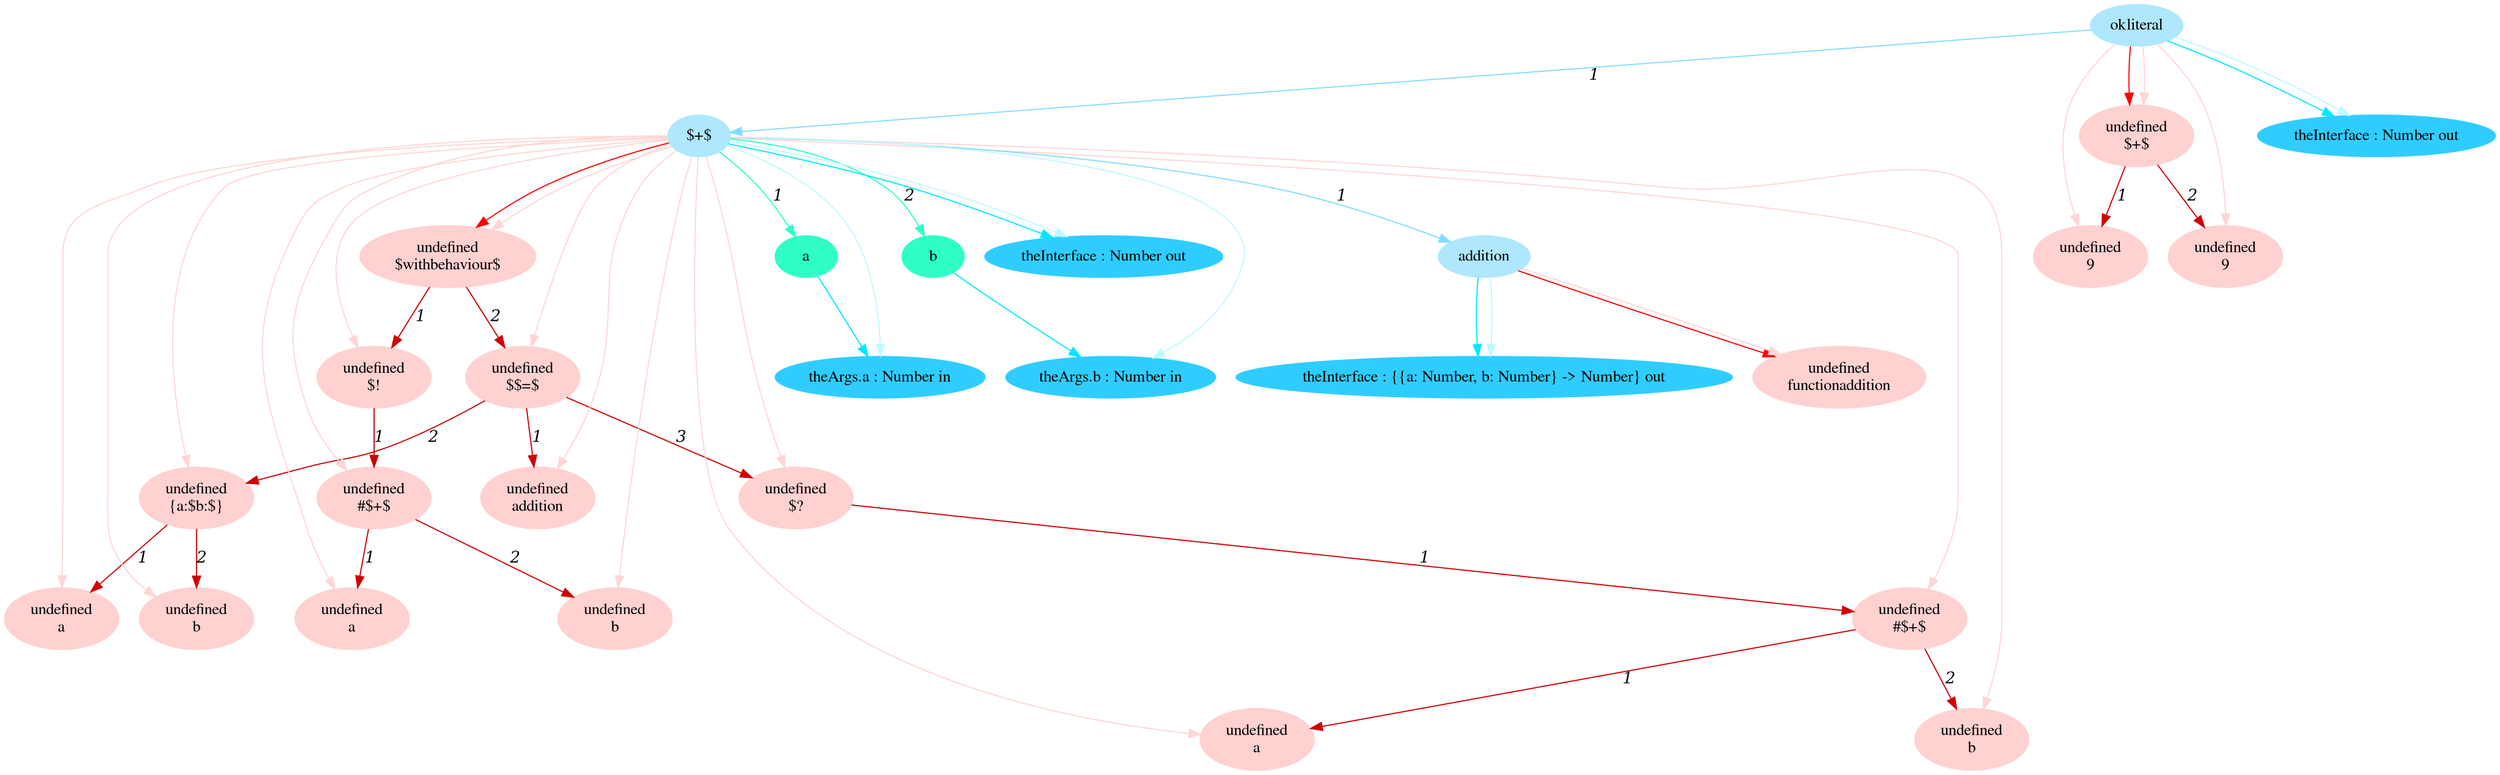digraph g{node_12648 [shape="ellipse", style="filled", color="#ffd1d1", fontname="Times", label="undefined
functionaddition" ]
node_12665 [shape="ellipse", style="filled", color="#ffd1d1", fontname="Times", label="undefined
$withbehaviour$" ]
node_12667 [shape="ellipse", style="filled", color="#ffd1d1", fontname="Times", label="undefined
$!" ]
node_12669 [shape="ellipse", style="filled", color="#ffd1d1", fontname="Times", label="undefined
#$+$" ]
node_12671 [shape="ellipse", style="filled", color="#ffd1d1", fontname="Times", label="undefined
a" ]
node_12673 [shape="ellipse", style="filled", color="#ffd1d1", fontname="Times", label="undefined
b" ]
node_12678 [shape="ellipse", style="filled", color="#ffd1d1", fontname="Times", label="undefined
$$=$" ]
node_12680 [shape="ellipse", style="filled", color="#ffd1d1", fontname="Times", label="undefined
addition" ]
node_12682 [shape="ellipse", style="filled", color="#ffd1d1", fontname="Times", label="undefined
{a:$b:$}" ]
node_12684 [shape="ellipse", style="filled", color="#ffd1d1", fontname="Times", label="undefined
a" ]
node_12686 [shape="ellipse", style="filled", color="#ffd1d1", fontname="Times", label="undefined
b" ]
node_12690 [shape="ellipse", style="filled", color="#ffd1d1", fontname="Times", label="undefined
$?" ]
node_12692 [shape="ellipse", style="filled", color="#ffd1d1", fontname="Times", label="undefined
#$+$" ]
node_12694 [shape="ellipse", style="filled", color="#ffd1d1", fontname="Times", label="undefined
a" ]
node_12696 [shape="ellipse", style="filled", color="#ffd1d1", fontname="Times", label="undefined
b" ]
node_12711 [shape="ellipse", style="filled", color="#ffd1d1", fontname="Times", label="undefined
$+$" ]
node_12713 [shape="ellipse", style="filled", color="#ffd1d1", fontname="Times", label="undefined
9" ]
node_12715 [shape="ellipse", style="filled", color="#ffd1d1", fontname="Times", label="undefined
9" ]
node_12642 [shape="ellipse", style="filled", color="#afe7ff", fontname="Times", label="okliteral" ]
node_12643 [shape="ellipse", style="filled", color="#afe7ff", fontname="Times", label="$+$" ]
node_12644 [shape="ellipse", style="filled", color="#afe7ff", fontname="Times", label="addition" ]
node_12652 [shape="ellipse", style="filled", color="#2fffc7", fontname="Times", label="a" ]
node_12656 [shape="ellipse", style="filled", color="#2fffc7", fontname="Times", label="b" ]
node_12645 [shape="ellipse", style="filled", color="#2fcdff", fontname="Times", label="theInterface : {{a: Number, b: Number} -> Number} out" ]
node_12653 [shape="ellipse", style="filled", color="#2fcdff", fontname="Times", label="theArgs.a : Number in" ]
node_12657 [shape="ellipse", style="filled", color="#2fcdff", fontname="Times", label="theArgs.b : Number in" ]
node_12662 [shape="ellipse", style="filled", color="#2fcdff", fontname="Times", label="theInterface : Number out" ]
node_12708 [shape="ellipse", style="filled", color="#2fcdff", fontname="Times", label="theInterface : Number out" ]
node_12669 -> node_12671 [dir=forward, arrowHead=normal, fontname="Times-Italic", arrowsize=1, color="#d00000", label="1",  headlabel="", taillabel="" ]
node_12669 -> node_12673 [dir=forward, arrowHead=normal, fontname="Times-Italic", arrowsize=1, color="#d00000", label="2",  headlabel="", taillabel="" ]
node_12667 -> node_12669 [dir=forward, arrowHead=normal, fontname="Times-Italic", arrowsize=1, color="#d00000", label="1",  headlabel="", taillabel="" ]
node_12682 -> node_12684 [dir=forward, arrowHead=normal, fontname="Times-Italic", arrowsize=1, color="#d00000", label="1",  headlabel="", taillabel="" ]
node_12682 -> node_12686 [dir=forward, arrowHead=normal, fontname="Times-Italic", arrowsize=1, color="#d00000", label="2",  headlabel="", taillabel="" ]
node_12692 -> node_12694 [dir=forward, arrowHead=normal, fontname="Times-Italic", arrowsize=1, color="#d00000", label="1",  headlabel="", taillabel="" ]
node_12692 -> node_12696 [dir=forward, arrowHead=normal, fontname="Times-Italic", arrowsize=1, color="#d00000", label="2",  headlabel="", taillabel="" ]
node_12690 -> node_12692 [dir=forward, arrowHead=normal, fontname="Times-Italic", arrowsize=1, color="#d00000", label="1",  headlabel="", taillabel="" ]
node_12678 -> node_12680 [dir=forward, arrowHead=normal, fontname="Times-Italic", arrowsize=1, color="#d00000", label="1",  headlabel="", taillabel="" ]
node_12678 -> node_12682 [dir=forward, arrowHead=normal, fontname="Times-Italic", arrowsize=1, color="#d00000", label="2",  headlabel="", taillabel="" ]
node_12678 -> node_12690 [dir=forward, arrowHead=normal, fontname="Times-Italic", arrowsize=1, color="#d00000", label="3",  headlabel="", taillabel="" ]
node_12665 -> node_12667 [dir=forward, arrowHead=normal, fontname="Times-Italic", arrowsize=1, color="#d00000", label="1",  headlabel="", taillabel="" ]
node_12665 -> node_12678 [dir=forward, arrowHead=normal, fontname="Times-Italic", arrowsize=1, color="#d00000", label="2",  headlabel="", taillabel="" ]
node_12711 -> node_12713 [dir=forward, arrowHead=normal, fontname="Times-Italic", arrowsize=1, color="#d00000", label="1",  headlabel="", taillabel="" ]
node_12711 -> node_12715 [dir=forward, arrowHead=normal, fontname="Times-Italic", arrowsize=1, color="#d00000", label="2",  headlabel="", taillabel="" ]
node_12644 -> node_12648 [dir=forward, arrowHead=normal, fontname="Times-Italic", arrowsize=1, color="#ff0000", label="",  headlabel="", taillabel="" ]
node_12643 -> node_12665 [dir=forward, arrowHead=normal, fontname="Times-Italic", arrowsize=1, color="#ff0000", label="",  headlabel="", taillabel="" ]
node_12642 -> node_12711 [dir=forward, arrowHead=normal, fontname="Times-Italic", arrowsize=1, color="#ff0000", label="",  headlabel="", taillabel="" ]
node_12644 -> node_12648 [dir=forward, arrowHead=normal, fontname="Times-Italic", arrowsize=1, color="#ffd5d5", label="",  headlabel="", taillabel="" ]
node_12643 -> node_12665 [dir=forward, arrowHead=normal, fontname="Times-Italic", arrowsize=1, color="#ffd5d5", label="",  headlabel="", taillabel="" ]
node_12643 -> node_12667 [dir=forward, arrowHead=normal, fontname="Times-Italic", arrowsize=1, color="#ffd5d5", label="",  headlabel="", taillabel="" ]
node_12643 -> node_12669 [dir=forward, arrowHead=normal, fontname="Times-Italic", arrowsize=1, color="#ffd5d5", label="",  headlabel="", taillabel="" ]
node_12643 -> node_12671 [dir=forward, arrowHead=normal, fontname="Times-Italic", arrowsize=1, color="#ffd5d5", label="",  headlabel="", taillabel="" ]
node_12643 -> node_12673 [dir=forward, arrowHead=normal, fontname="Times-Italic", arrowsize=1, color="#ffd5d5", label="",  headlabel="", taillabel="" ]
node_12643 -> node_12678 [dir=forward, arrowHead=normal, fontname="Times-Italic", arrowsize=1, color="#ffd5d5", label="",  headlabel="", taillabel="" ]
node_12643 -> node_12680 [dir=forward, arrowHead=normal, fontname="Times-Italic", arrowsize=1, color="#ffd5d5", label="",  headlabel="", taillabel="" ]
node_12643 -> node_12682 [dir=forward, arrowHead=normal, fontname="Times-Italic", arrowsize=1, color="#ffd5d5", label="",  headlabel="", taillabel="" ]
node_12643 -> node_12684 [dir=forward, arrowHead=normal, fontname="Times-Italic", arrowsize=1, color="#ffd5d5", label="",  headlabel="", taillabel="" ]
node_12643 -> node_12686 [dir=forward, arrowHead=normal, fontname="Times-Italic", arrowsize=1, color="#ffd5d5", label="",  headlabel="", taillabel="" ]
node_12643 -> node_12690 [dir=forward, arrowHead=normal, fontname="Times-Italic", arrowsize=1, color="#ffd5d5", label="",  headlabel="", taillabel="" ]
node_12643 -> node_12692 [dir=forward, arrowHead=normal, fontname="Times-Italic", arrowsize=1, color="#ffd5d5", label="",  headlabel="", taillabel="" ]
node_12643 -> node_12694 [dir=forward, arrowHead=normal, fontname="Times-Italic", arrowsize=1, color="#ffd5d5", label="",  headlabel="", taillabel="" ]
node_12643 -> node_12696 [dir=forward, arrowHead=normal, fontname="Times-Italic", arrowsize=1, color="#ffd5d5", label="",  headlabel="", taillabel="" ]
node_12642 -> node_12711 [dir=forward, arrowHead=normal, fontname="Times-Italic", arrowsize=1, color="#ffd5d5", label="",  headlabel="", taillabel="" ]
node_12642 -> node_12713 [dir=forward, arrowHead=normal, fontname="Times-Italic", arrowsize=1, color="#ffd5d5", label="",  headlabel="", taillabel="" ]
node_12642 -> node_12715 [dir=forward, arrowHead=normal, fontname="Times-Italic", arrowsize=1, color="#ffd5d5", label="",  headlabel="", taillabel="" ]
node_12643 -> node_12652 [dir=forward, arrowHead=normal, fontname="Times-Italic", arrowsize=1, color="#2fffc7", label="1",  headlabel="", taillabel="" ]
node_12643 -> node_12656 [dir=forward, arrowHead=normal, fontname="Times-Italic", arrowsize=1, color="#2fffc7", label="2",  headlabel="", taillabel="" ]
node_12652 -> node_12653 [dir=forward, arrowHead=normal, fontname="Times-Italic", arrowsize=1, color="#00e8ff", label="",  headlabel="", taillabel="" ]
node_12656 -> node_12657 [dir=forward, arrowHead=normal, fontname="Times-Italic", arrowsize=1, color="#00e8ff", label="",  headlabel="", taillabel="" ]
node_12644 -> node_12645 [dir=forward, arrowHead=normal, fontname="Times-Italic", arrowsize=1, color="#00e8ff", label="",  headlabel="", taillabel="" ]
node_12643 -> node_12662 [dir=forward, arrowHead=normal, fontname="Times-Italic", arrowsize=1, color="#00e8ff", label="",  headlabel="", taillabel="" ]
node_12642 -> node_12708 [dir=forward, arrowHead=normal, fontname="Times-Italic", arrowsize=1, color="#00e8ff", label="",  headlabel="", taillabel="" ]
node_12644 -> node_12645 [dir=forward, arrowHead=normal, fontname="Times-Italic", arrowsize=1, color="#bef9ff", label="",  headlabel="", taillabel="" ]
node_12643 -> node_12653 [dir=forward, arrowHead=normal, fontname="Times-Italic", arrowsize=1, color="#bef9ff", label="",  headlabel="", taillabel="" ]
node_12643 -> node_12657 [dir=forward, arrowHead=normal, fontname="Times-Italic", arrowsize=1, color="#bef9ff", label="",  headlabel="", taillabel="" ]
node_12643 -> node_12662 [dir=forward, arrowHead=normal, fontname="Times-Italic", arrowsize=1, color="#bef9ff", label="",  headlabel="", taillabel="" ]
node_12642 -> node_12708 [dir=forward, arrowHead=normal, fontname="Times-Italic", arrowsize=1, color="#bef9ff", label="",  headlabel="", taillabel="" ]
node_12643 -> node_12644 [dir=forward, arrowHead=normal, fontname="Times-Italic", arrowsize=1, color="#81ddff", label="1",  headlabel="", taillabel="" ]
node_12642 -> node_12643 [dir=forward, arrowHead=normal, fontname="Times-Italic", arrowsize=1, color="#81ddff", label="1",  headlabel="", taillabel="" ]
}